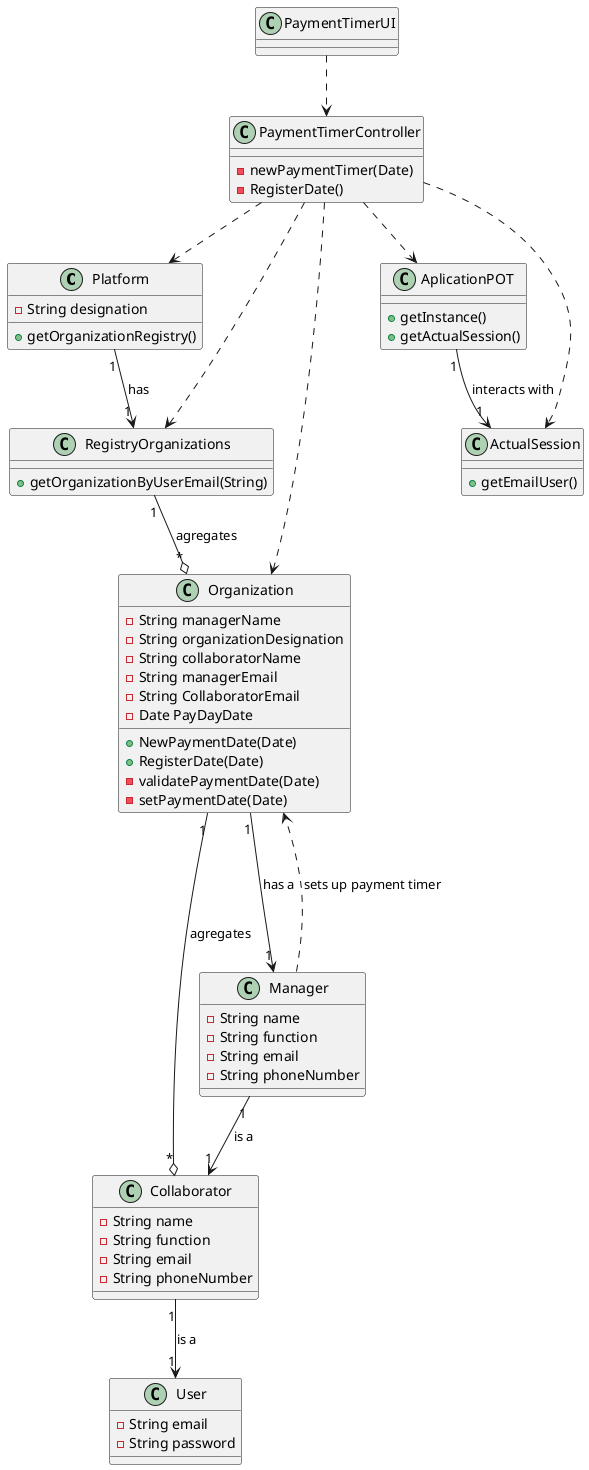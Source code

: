 @startuml

class Platform {
  -String designation
  +getOrganizationRegistry()
}

class RegistryOrganizations {
    +getOrganizationByUserEmail(String)
}

class Organization {
  -String managerName
  -String organizationDesignation
  -String collaboratorName
  -String managerEmail
  -String CollaboratorEmail
  -Date PayDayDate
  +NewPaymentDate(Date)
  +RegisterDate(Date)
  -validatePaymentDate(Date)
  -setPaymentDate(Date)
}

class AplicationPOT {
  +getInstance()
  +getActualSession()
}

class ActualSession {
  +getEmailUser()
}

class Collaborator {
  -String name
  -String function
  -String email
  -String phoneNumber
}

class User {
  -String email
  -String password
}

class Manager {
  -String name
  -String function
  -String email
  -String phoneNumber
}

class PaymentTimerUI {

}

class PaymentTimerController {
  -newPaymentTimer(Date)
  -RegisterDate()
}

PaymentTimerUI ..> PaymentTimerController
PaymentTimerController ..> Platform
PaymentTimerController ..> RegistryOrganizations
PaymentTimerController ..> Organization
PaymentTimerController ..> AplicationPOT
PaymentTimerController ..> ActualSession

AplicationPOT "1" --> "1" ActualSession : interacts with

Platform "1" --> "1" RegistryOrganizations : has
RegistryOrganizations "1" --o "*" Organization : agregates

Organization "1" --o "*" Collaborator : agregates
Organization "1" --> "1" Manager : has a
Manager "1" --> "1" Collaborator : is a
Collaborator "1" --> "1" User : is a
Manager ...> Organization : sets up payment timer 


@enduml
